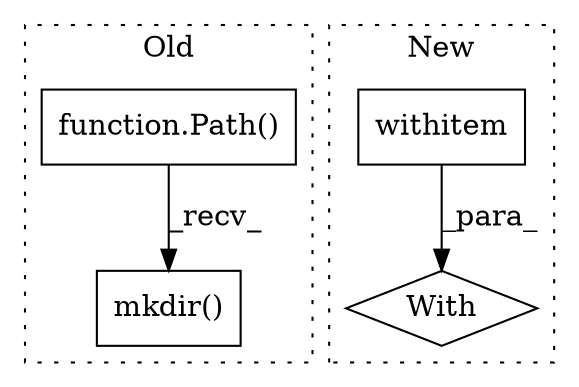 digraph G {
subgraph cluster0 {
1 [label="mkdir()" a="75" s="1096" l="59" shape="box"];
4 [label="function.Path()" a="75" s="1096,1112" l="5,1" shape="box"];
label = "Old";
style="dotted";
}
subgraph cluster1 {
2 [label="withitem" a="49" s="1796" l="4" shape="box"];
3 [label="With" a="39" s="1791,1800" l="5,41" shape="diamond"];
label = "New";
style="dotted";
}
2 -> 3 [label="_para_"];
4 -> 1 [label="_recv_"];
}